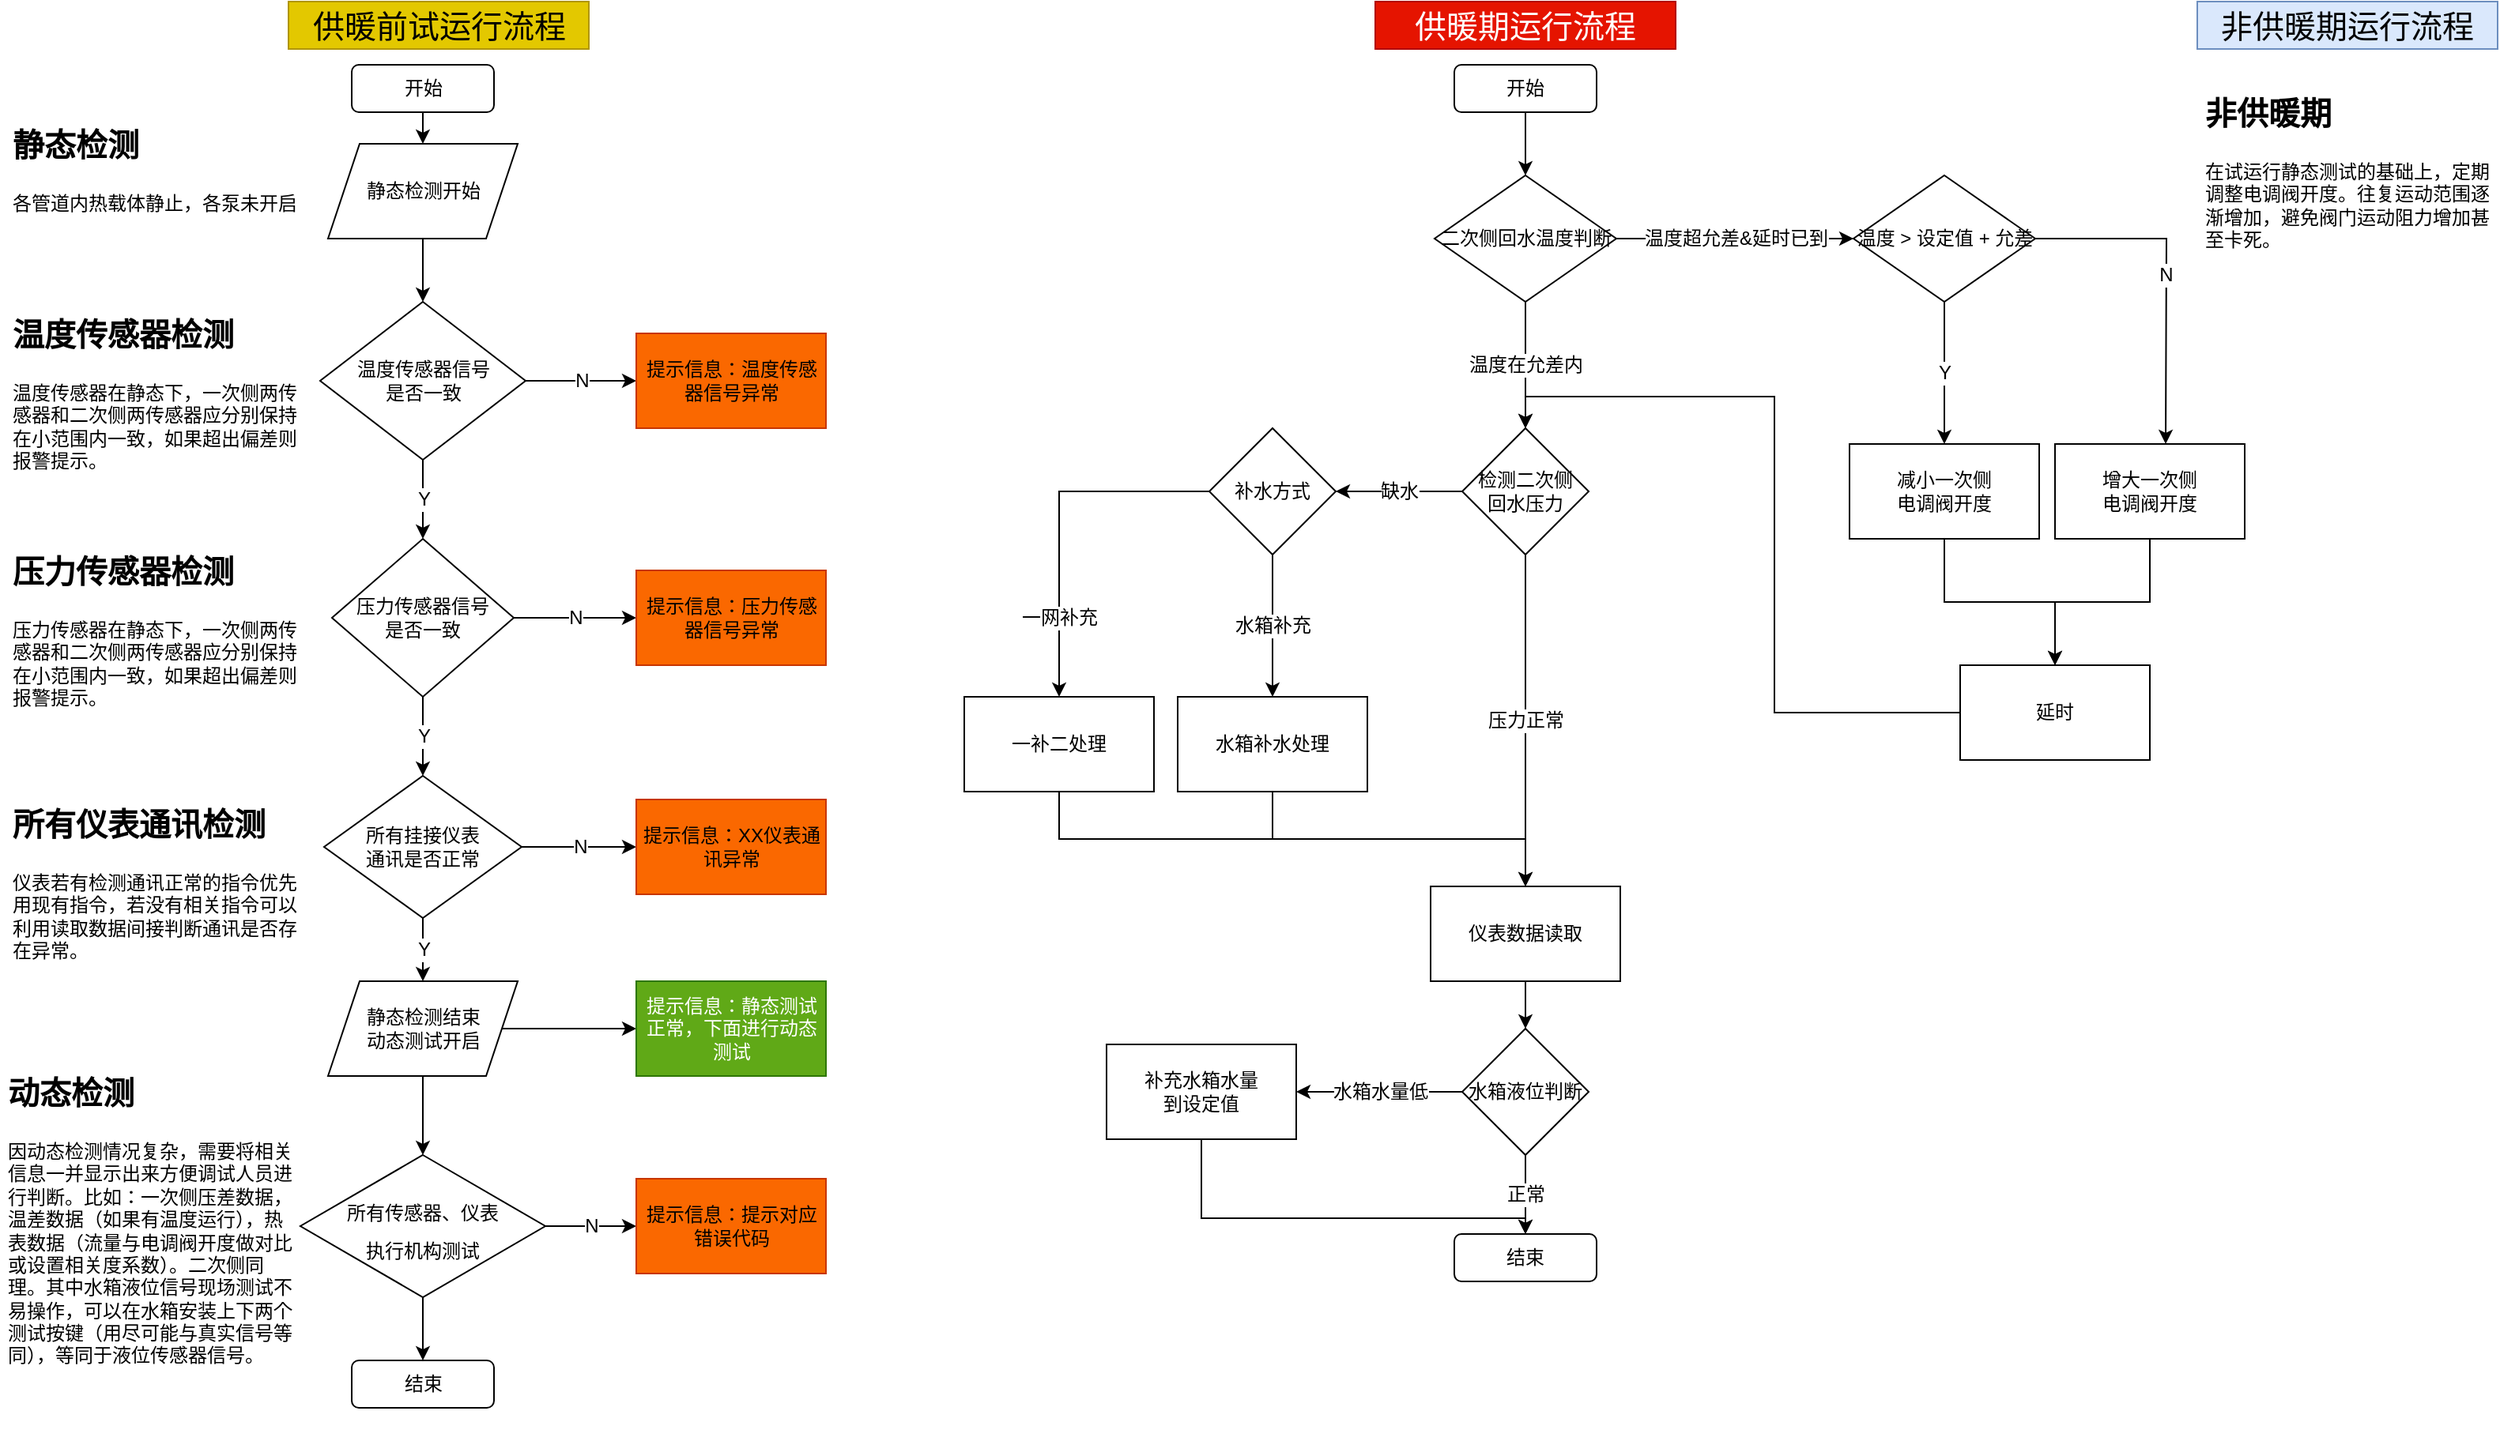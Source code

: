 <mxfile version="18.0.1" type="github">
  <diagram id="C5RBs43oDa-KdzZeNtuy" name="Page-1">
    <mxGraphModel dx="1420" dy="746" grid="1" gridSize="10" guides="1" tooltips="1" connect="1" arrows="1" fold="1" page="1" pageScale="1" pageWidth="1654" pageHeight="1169" math="0" shadow="0">
      <root>
        <mxCell id="WIyWlLk6GJQsqaUBKTNV-0" />
        <mxCell id="WIyWlLk6GJQsqaUBKTNV-1" parent="WIyWlLk6GJQsqaUBKTNV-0" />
        <mxCell id="nWi5VwVpe2gakzUOj9-z-0" value="供暖前试运行流程" style="text;html=1;align=center;verticalAlign=middle;whiteSpace=wrap;rounded=0;fontSize=20;fillColor=#e3c800;fontColor=#000000;strokeColor=#B09500;" vertex="1" parent="WIyWlLk6GJQsqaUBKTNV-1">
          <mxGeometry x="182.5" y="80" width="190" height="30" as="geometry" />
        </mxCell>
        <mxCell id="nWi5VwVpe2gakzUOj9-z-1" value="供暖期运行流程" style="text;html=1;align=center;verticalAlign=middle;whiteSpace=wrap;rounded=0;fontSize=20;fillColor=#e51400;strokeColor=#B20000;fontColor=#ffffff;" vertex="1" parent="WIyWlLk6GJQsqaUBKTNV-1">
          <mxGeometry x="870" y="80" width="190" height="30" as="geometry" />
        </mxCell>
        <mxCell id="nWi5VwVpe2gakzUOj9-z-3" value="非供暖期运行流程" style="text;html=1;align=center;verticalAlign=middle;whiteSpace=wrap;rounded=0;fontSize=20;fillColor=#dae8fc;strokeColor=#6c8ebf;" vertex="1" parent="WIyWlLk6GJQsqaUBKTNV-1">
          <mxGeometry x="1390" y="80" width="190" height="30" as="geometry" />
        </mxCell>
        <mxCell id="nWi5VwVpe2gakzUOj9-z-8" style="edgeStyle=orthogonalEdgeStyle;rounded=0;orthogonalLoop=1;jettySize=auto;html=1;exitX=0.5;exitY=1;exitDx=0;exitDy=0;entryX=0.5;entryY=0;entryDx=0;entryDy=0;fontSize=12;" edge="1" parent="WIyWlLk6GJQsqaUBKTNV-1" source="nWi5VwVpe2gakzUOj9-z-4" target="nWi5VwVpe2gakzUOj9-z-7">
          <mxGeometry relative="1" as="geometry" />
        </mxCell>
        <mxCell id="nWi5VwVpe2gakzUOj9-z-4" value="开始" style="rounded=1;whiteSpace=wrap;html=1;fontSize=12;" vertex="1" parent="WIyWlLk6GJQsqaUBKTNV-1">
          <mxGeometry x="222.5" y="120" width="90" height="30" as="geometry" />
        </mxCell>
        <mxCell id="nWi5VwVpe2gakzUOj9-z-11" value="Y" style="edgeStyle=orthogonalEdgeStyle;rounded=0;orthogonalLoop=1;jettySize=auto;html=1;fontSize=12;" edge="1" parent="WIyWlLk6GJQsqaUBKTNV-1" source="nWi5VwVpe2gakzUOj9-z-5" target="nWi5VwVpe2gakzUOj9-z-6">
          <mxGeometry relative="1" as="geometry" />
        </mxCell>
        <mxCell id="nWi5VwVpe2gakzUOj9-z-13" value="N" style="edgeStyle=orthogonalEdgeStyle;rounded=0;orthogonalLoop=1;jettySize=auto;html=1;fontSize=12;" edge="1" parent="WIyWlLk6GJQsqaUBKTNV-1" source="nWi5VwVpe2gakzUOj9-z-5" target="nWi5VwVpe2gakzUOj9-z-12">
          <mxGeometry relative="1" as="geometry" />
        </mxCell>
        <mxCell id="nWi5VwVpe2gakzUOj9-z-5" value="温度传感器信号&lt;br&gt;是否一致" style="rhombus;whiteSpace=wrap;html=1;fontSize=12;" vertex="1" parent="WIyWlLk6GJQsqaUBKTNV-1">
          <mxGeometry x="202.5" y="270" width="130" height="100" as="geometry" />
        </mxCell>
        <mxCell id="nWi5VwVpe2gakzUOj9-z-16" value="N" style="edgeStyle=orthogonalEdgeStyle;rounded=0;orthogonalLoop=1;jettySize=auto;html=1;fontSize=12;" edge="1" parent="WIyWlLk6GJQsqaUBKTNV-1" source="nWi5VwVpe2gakzUOj9-z-6" target="nWi5VwVpe2gakzUOj9-z-15">
          <mxGeometry relative="1" as="geometry" />
        </mxCell>
        <mxCell id="nWi5VwVpe2gakzUOj9-z-19" value="Y" style="edgeStyle=orthogonalEdgeStyle;rounded=0;orthogonalLoop=1;jettySize=auto;html=1;fontSize=12;" edge="1" parent="WIyWlLk6GJQsqaUBKTNV-1" source="nWi5VwVpe2gakzUOj9-z-6" target="nWi5VwVpe2gakzUOj9-z-18">
          <mxGeometry relative="1" as="geometry" />
        </mxCell>
        <mxCell id="nWi5VwVpe2gakzUOj9-z-6" value="压力传感器信号&lt;br&gt;是否一致" style="rhombus;whiteSpace=wrap;html=1;fontSize=12;" vertex="1" parent="WIyWlLk6GJQsqaUBKTNV-1">
          <mxGeometry x="210" y="420" width="115" height="100" as="geometry" />
        </mxCell>
        <mxCell id="nWi5VwVpe2gakzUOj9-z-10" value="" style="edgeStyle=orthogonalEdgeStyle;rounded=0;orthogonalLoop=1;jettySize=auto;html=1;fontSize=12;" edge="1" parent="WIyWlLk6GJQsqaUBKTNV-1" source="nWi5VwVpe2gakzUOj9-z-7" target="nWi5VwVpe2gakzUOj9-z-5">
          <mxGeometry relative="1" as="geometry" />
        </mxCell>
        <mxCell id="nWi5VwVpe2gakzUOj9-z-7" value="静态检测开始" style="shape=parallelogram;perimeter=parallelogramPerimeter;whiteSpace=wrap;html=1;fixedSize=1;fontSize=12;" vertex="1" parent="WIyWlLk6GJQsqaUBKTNV-1">
          <mxGeometry x="207.5" y="170" width="120" height="60" as="geometry" />
        </mxCell>
        <mxCell id="nWi5VwVpe2gakzUOj9-z-12" value="提示信息：温度传感器信号异常" style="rounded=0;whiteSpace=wrap;html=1;fontSize=12;fillColor=#fa6800;fontColor=#000000;strokeColor=#C73500;" vertex="1" parent="WIyWlLk6GJQsqaUBKTNV-1">
          <mxGeometry x="402.5" y="290" width="120" height="60" as="geometry" />
        </mxCell>
        <mxCell id="nWi5VwVpe2gakzUOj9-z-14" value="&lt;h1&gt;&lt;font style=&quot;font-size: 20px;&quot;&gt;温度传感器检测&lt;/font&gt;&lt;/h1&gt;&lt;p&gt;温度传感器在静态下，一次侧两传感器和二次侧两传感器应分别保持在小范围内一致，如果超出偏差则报警提示。&lt;/p&gt;" style="text;html=1;strokeColor=none;fillColor=none;spacing=5;spacingTop=-20;whiteSpace=wrap;overflow=hidden;rounded=0;fontSize=12;" vertex="1" parent="WIyWlLk6GJQsqaUBKTNV-1">
          <mxGeometry x="2.5" y="270" width="190" height="120" as="geometry" />
        </mxCell>
        <mxCell id="nWi5VwVpe2gakzUOj9-z-15" value="提示信息：压力传感器信号异常" style="rounded=0;whiteSpace=wrap;html=1;fontSize=12;fillColor=#fa6800;fontColor=#000000;strokeColor=#C73500;" vertex="1" parent="WIyWlLk6GJQsqaUBKTNV-1">
          <mxGeometry x="402.5" y="440" width="120" height="60" as="geometry" />
        </mxCell>
        <mxCell id="nWi5VwVpe2gakzUOj9-z-17" value="&lt;h1&gt;&lt;font style=&quot;font-size: 20px;&quot;&gt;压力传感器检测&lt;/font&gt;&lt;/h1&gt;&lt;p&gt;压力传感器在静态下，一次侧两传感器和二次侧两传感器应分别保持在小范围内一致，如果超出偏差则报警提示。&lt;/p&gt;" style="text;html=1;strokeColor=none;fillColor=none;spacing=5;spacingTop=-20;whiteSpace=wrap;overflow=hidden;rounded=0;fontSize=12;" vertex="1" parent="WIyWlLk6GJQsqaUBKTNV-1">
          <mxGeometry x="2.5" y="420" width="190" height="120" as="geometry" />
        </mxCell>
        <mxCell id="nWi5VwVpe2gakzUOj9-z-21" value="N" style="edgeStyle=orthogonalEdgeStyle;rounded=0;orthogonalLoop=1;jettySize=auto;html=1;fontSize=12;" edge="1" parent="WIyWlLk6GJQsqaUBKTNV-1" source="nWi5VwVpe2gakzUOj9-z-18" target="nWi5VwVpe2gakzUOj9-z-20">
          <mxGeometry relative="1" as="geometry" />
        </mxCell>
        <mxCell id="nWi5VwVpe2gakzUOj9-z-23" value="Y" style="edgeStyle=orthogonalEdgeStyle;rounded=0;orthogonalLoop=1;jettySize=auto;html=1;fontSize=12;" edge="1" parent="WIyWlLk6GJQsqaUBKTNV-1" source="nWi5VwVpe2gakzUOj9-z-18" target="nWi5VwVpe2gakzUOj9-z-22">
          <mxGeometry relative="1" as="geometry" />
        </mxCell>
        <mxCell id="nWi5VwVpe2gakzUOj9-z-18" value="所有挂接仪表&lt;br&gt;通讯是否正常" style="rhombus;whiteSpace=wrap;html=1;fontSize=12;" vertex="1" parent="WIyWlLk6GJQsqaUBKTNV-1">
          <mxGeometry x="205" y="570" width="125" height="90" as="geometry" />
        </mxCell>
        <mxCell id="nWi5VwVpe2gakzUOj9-z-20" value="提示信息：XX仪表通讯异常" style="rounded=0;whiteSpace=wrap;html=1;fontSize=12;fillColor=#fa6800;fontColor=#000000;strokeColor=#C73500;" vertex="1" parent="WIyWlLk6GJQsqaUBKTNV-1">
          <mxGeometry x="402.5" y="585" width="120" height="60" as="geometry" />
        </mxCell>
        <mxCell id="nWi5VwVpe2gakzUOj9-z-26" value="" style="edgeStyle=orthogonalEdgeStyle;rounded=0;orthogonalLoop=1;jettySize=auto;html=1;fontSize=20;" edge="1" parent="WIyWlLk6GJQsqaUBKTNV-1" source="nWi5VwVpe2gakzUOj9-z-22" target="nWi5VwVpe2gakzUOj9-z-25">
          <mxGeometry relative="1" as="geometry" />
        </mxCell>
        <mxCell id="nWi5VwVpe2gakzUOj9-z-29" value="" style="edgeStyle=orthogonalEdgeStyle;rounded=0;orthogonalLoop=1;jettySize=auto;html=1;fontSize=12;" edge="1" parent="WIyWlLk6GJQsqaUBKTNV-1" source="nWi5VwVpe2gakzUOj9-z-22" target="nWi5VwVpe2gakzUOj9-z-28">
          <mxGeometry relative="1" as="geometry" />
        </mxCell>
        <mxCell id="nWi5VwVpe2gakzUOj9-z-22" value="静态检测结束&lt;br&gt;动态测试开启" style="shape=parallelogram;perimeter=parallelogramPerimeter;whiteSpace=wrap;html=1;fixedSize=1;fontSize=12;" vertex="1" parent="WIyWlLk6GJQsqaUBKTNV-1">
          <mxGeometry x="207.5" y="700" width="120" height="60" as="geometry" />
        </mxCell>
        <mxCell id="nWi5VwVpe2gakzUOj9-z-24" value="&lt;h1&gt;&lt;font style=&quot;font-size: 20px;&quot;&gt;所有仪表通讯检测&lt;/font&gt;&lt;/h1&gt;&lt;p&gt;仪表若有检测通讯正常的指令优先用现有指令，若没有相关指令可以利用读取数据间接判断通讯是否存在异常。&lt;/p&gt;" style="text;html=1;strokeColor=none;fillColor=none;spacing=5;spacingTop=-20;whiteSpace=wrap;overflow=hidden;rounded=0;fontSize=12;" vertex="1" parent="WIyWlLk6GJQsqaUBKTNV-1">
          <mxGeometry x="2.5" y="580" width="190" height="120" as="geometry" />
        </mxCell>
        <mxCell id="nWi5VwVpe2gakzUOj9-z-25" value="提示信息：静态测试正常，下面进行动态测试" style="rounded=0;whiteSpace=wrap;html=1;fontSize=12;fillColor=#60a917;fontColor=#ffffff;strokeColor=#2D7600;" vertex="1" parent="WIyWlLk6GJQsqaUBKTNV-1">
          <mxGeometry x="402.5" y="700" width="120" height="60" as="geometry" />
        </mxCell>
        <mxCell id="nWi5VwVpe2gakzUOj9-z-27" value="&lt;h1&gt;&lt;font style=&quot;font-size: 20px;&quot;&gt;静态检测&lt;/font&gt;&lt;/h1&gt;&lt;p&gt;各管道内热载体静止，各泵未开启&lt;/p&gt;" style="text;html=1;strokeColor=none;fillColor=none;spacing=5;spacingTop=-20;whiteSpace=wrap;overflow=hidden;rounded=0;fontSize=12;" vertex="1" parent="WIyWlLk6GJQsqaUBKTNV-1">
          <mxGeometry x="2.5" y="150" width="190" height="120" as="geometry" />
        </mxCell>
        <mxCell id="nWi5VwVpe2gakzUOj9-z-32" value="N" style="edgeStyle=orthogonalEdgeStyle;rounded=0;orthogonalLoop=1;jettySize=auto;html=1;fontSize=12;" edge="1" parent="WIyWlLk6GJQsqaUBKTNV-1" source="nWi5VwVpe2gakzUOj9-z-28" target="nWi5VwVpe2gakzUOj9-z-31">
          <mxGeometry relative="1" as="geometry" />
        </mxCell>
        <mxCell id="nWi5VwVpe2gakzUOj9-z-34" value="" style="edgeStyle=orthogonalEdgeStyle;rounded=0;orthogonalLoop=1;jettySize=auto;html=1;fontSize=12;" edge="1" parent="WIyWlLk6GJQsqaUBKTNV-1" source="nWi5VwVpe2gakzUOj9-z-28" target="nWi5VwVpe2gakzUOj9-z-33">
          <mxGeometry relative="1" as="geometry" />
        </mxCell>
        <mxCell id="nWi5VwVpe2gakzUOj9-z-28" value="&lt;font style=&quot;font-size: 12px;&quot;&gt;所有传感器、仪表&lt;br&gt;执行机构测试&lt;/font&gt;" style="rhombus;whiteSpace=wrap;html=1;fontSize=20;" vertex="1" parent="WIyWlLk6GJQsqaUBKTNV-1">
          <mxGeometry x="190" y="810" width="155" height="90" as="geometry" />
        </mxCell>
        <mxCell id="nWi5VwVpe2gakzUOj9-z-30" value="&lt;h1&gt;&lt;font style=&quot;font-size: 20px;&quot;&gt;动态检测&lt;/font&gt;&lt;/h1&gt;&lt;p&gt;因动态检测情况复杂，需要将相关信息一并显示出来方便调试人员进行判断。比如：一次侧压差数据，温差数据（如果有温度运行），热表数据（流量与电调阀开度做对比或设置相关度系数）。二次侧同理。其中水箱液位信号现场测试不易操作，可以在水箱安装上下两个测试按键（用尽可能与真实信号等同），等同于液位传感器信号。&lt;/p&gt;" style="text;html=1;strokeColor=none;fillColor=none;spacing=5;spacingTop=-20;whiteSpace=wrap;overflow=hidden;rounded=0;fontSize=12;" vertex="1" parent="WIyWlLk6GJQsqaUBKTNV-1">
          <mxGeometry y="750" width="190" height="240" as="geometry" />
        </mxCell>
        <mxCell id="nWi5VwVpe2gakzUOj9-z-31" value="提示信息：提示对应错误代码" style="rounded=0;whiteSpace=wrap;html=1;fontSize=12;fillColor=#fa6800;fontColor=#000000;strokeColor=#C73500;" vertex="1" parent="WIyWlLk6GJQsqaUBKTNV-1">
          <mxGeometry x="402.5" y="825" width="120" height="60" as="geometry" />
        </mxCell>
        <mxCell id="nWi5VwVpe2gakzUOj9-z-33" value="结束" style="rounded=1;whiteSpace=wrap;html=1;fontSize=12;" vertex="1" parent="WIyWlLk6GJQsqaUBKTNV-1">
          <mxGeometry x="222.5" y="940" width="90" height="30" as="geometry" />
        </mxCell>
        <mxCell id="nWi5VwVpe2gakzUOj9-z-37" value="" style="edgeStyle=orthogonalEdgeStyle;rounded=0;orthogonalLoop=1;jettySize=auto;html=1;fontSize=12;" edge="1" parent="WIyWlLk6GJQsqaUBKTNV-1" source="nWi5VwVpe2gakzUOj9-z-35">
          <mxGeometry relative="1" as="geometry">
            <mxPoint x="965" y="190" as="targetPoint" />
          </mxGeometry>
        </mxCell>
        <mxCell id="nWi5VwVpe2gakzUOj9-z-35" value="开始" style="rounded=1;whiteSpace=wrap;html=1;fontSize=12;" vertex="1" parent="WIyWlLk6GJQsqaUBKTNV-1">
          <mxGeometry x="920" y="120" width="90" height="30" as="geometry" />
        </mxCell>
        <mxCell id="nWi5VwVpe2gakzUOj9-z-41" value="温度超允差&amp;amp;延时已到" style="edgeStyle=orthogonalEdgeStyle;rounded=0;orthogonalLoop=1;jettySize=auto;html=1;fontSize=12;" edge="1" parent="WIyWlLk6GJQsqaUBKTNV-1" source="nWi5VwVpe2gakzUOj9-z-38" target="nWi5VwVpe2gakzUOj9-z-40">
          <mxGeometry relative="1" as="geometry" />
        </mxCell>
        <mxCell id="nWi5VwVpe2gakzUOj9-z-47" value="温度在允差内" style="edgeStyle=orthogonalEdgeStyle;rounded=0;orthogonalLoop=1;jettySize=auto;html=1;fontSize=12;" edge="1" parent="WIyWlLk6GJQsqaUBKTNV-1" source="nWi5VwVpe2gakzUOj9-z-38" target="nWi5VwVpe2gakzUOj9-z-46">
          <mxGeometry relative="1" as="geometry" />
        </mxCell>
        <mxCell id="nWi5VwVpe2gakzUOj9-z-38" value="二次侧回水温度判断" style="rhombus;whiteSpace=wrap;html=1;fontSize=12;" vertex="1" parent="WIyWlLk6GJQsqaUBKTNV-1">
          <mxGeometry x="907.5" y="190" width="115" height="80" as="geometry" />
        </mxCell>
        <mxCell id="nWi5VwVpe2gakzUOj9-z-43" value="Y" style="edgeStyle=orthogonalEdgeStyle;rounded=0;orthogonalLoop=1;jettySize=auto;html=1;fontSize=12;" edge="1" parent="WIyWlLk6GJQsqaUBKTNV-1" source="nWi5VwVpe2gakzUOj9-z-40" target="nWi5VwVpe2gakzUOj9-z-42">
          <mxGeometry relative="1" as="geometry" />
        </mxCell>
        <mxCell id="nWi5VwVpe2gakzUOj9-z-45" value="N" style="edgeStyle=orthogonalEdgeStyle;rounded=0;orthogonalLoop=1;jettySize=auto;html=1;fontSize=12;" edge="1" parent="WIyWlLk6GJQsqaUBKTNV-1" source="nWi5VwVpe2gakzUOj9-z-40">
          <mxGeometry relative="1" as="geometry">
            <mxPoint x="1370" y="360" as="targetPoint" />
          </mxGeometry>
        </mxCell>
        <mxCell id="nWi5VwVpe2gakzUOj9-z-40" value="温度 &amp;gt; 设定值 + 允差" style="rhombus;whiteSpace=wrap;html=1;fontSize=12;" vertex="1" parent="WIyWlLk6GJQsqaUBKTNV-1">
          <mxGeometry x="1172.5" y="190" width="115" height="80" as="geometry" />
        </mxCell>
        <mxCell id="nWi5VwVpe2gakzUOj9-z-49" value="" style="edgeStyle=orthogonalEdgeStyle;rounded=0;orthogonalLoop=1;jettySize=auto;html=1;fontSize=12;" edge="1" parent="WIyWlLk6GJQsqaUBKTNV-1" source="nWi5VwVpe2gakzUOj9-z-42" target="nWi5VwVpe2gakzUOj9-z-48">
          <mxGeometry relative="1" as="geometry" />
        </mxCell>
        <mxCell id="nWi5VwVpe2gakzUOj9-z-42" value="减小一次侧&lt;br&gt;电调阀开度" style="whiteSpace=wrap;html=1;" vertex="1" parent="WIyWlLk6GJQsqaUBKTNV-1">
          <mxGeometry x="1170" y="360" width="120" height="60" as="geometry" />
        </mxCell>
        <mxCell id="nWi5VwVpe2gakzUOj9-z-53" style="edgeStyle=orthogonalEdgeStyle;rounded=0;orthogonalLoop=1;jettySize=auto;html=1;entryX=0.5;entryY=0;entryDx=0;entryDy=0;fontSize=12;" edge="1" parent="WIyWlLk6GJQsqaUBKTNV-1" source="nWi5VwVpe2gakzUOj9-z-44" target="nWi5VwVpe2gakzUOj9-z-48">
          <mxGeometry relative="1" as="geometry" />
        </mxCell>
        <mxCell id="nWi5VwVpe2gakzUOj9-z-44" value="增大一次侧&lt;br&gt;电调阀开度" style="whiteSpace=wrap;html=1;" vertex="1" parent="WIyWlLk6GJQsqaUBKTNV-1">
          <mxGeometry x="1300" y="360" width="120" height="60" as="geometry" />
        </mxCell>
        <mxCell id="nWi5VwVpe2gakzUOj9-z-57" value="缺水" style="edgeStyle=orthogonalEdgeStyle;rounded=0;orthogonalLoop=1;jettySize=auto;html=1;fontSize=12;" edge="1" parent="WIyWlLk6GJQsqaUBKTNV-1" source="nWi5VwVpe2gakzUOj9-z-46" target="nWi5VwVpe2gakzUOj9-z-56">
          <mxGeometry relative="1" as="geometry" />
        </mxCell>
        <mxCell id="nWi5VwVpe2gakzUOj9-z-63" value="压力正常" style="edgeStyle=orthogonalEdgeStyle;rounded=0;orthogonalLoop=1;jettySize=auto;html=1;fontSize=12;" edge="1" parent="WIyWlLk6GJQsqaUBKTNV-1" source="nWi5VwVpe2gakzUOj9-z-46" target="nWi5VwVpe2gakzUOj9-z-62">
          <mxGeometry relative="1" as="geometry" />
        </mxCell>
        <mxCell id="nWi5VwVpe2gakzUOj9-z-46" value="检测二次侧&lt;br&gt;回水压力" style="rhombus;whiteSpace=wrap;html=1;" vertex="1" parent="WIyWlLk6GJQsqaUBKTNV-1">
          <mxGeometry x="925" y="350" width="80" height="80" as="geometry" />
        </mxCell>
        <mxCell id="nWi5VwVpe2gakzUOj9-z-54" style="edgeStyle=orthogonalEdgeStyle;rounded=0;orthogonalLoop=1;jettySize=auto;html=1;entryX=0.5;entryY=0;entryDx=0;entryDy=0;fontSize=12;" edge="1" parent="WIyWlLk6GJQsqaUBKTNV-1" source="nWi5VwVpe2gakzUOj9-z-48" target="nWi5VwVpe2gakzUOj9-z-46">
          <mxGeometry relative="1" as="geometry" />
        </mxCell>
        <mxCell id="nWi5VwVpe2gakzUOj9-z-48" value="延时" style="whiteSpace=wrap;html=1;" vertex="1" parent="WIyWlLk6GJQsqaUBKTNV-1">
          <mxGeometry x="1240" y="500" width="120" height="60" as="geometry" />
        </mxCell>
        <mxCell id="nWi5VwVpe2gakzUOj9-z-59" value="一网补充" style="edgeStyle=orthogonalEdgeStyle;rounded=0;orthogonalLoop=1;jettySize=auto;html=1;fontSize=12;" edge="1" parent="WIyWlLk6GJQsqaUBKTNV-1" source="nWi5VwVpe2gakzUOj9-z-56" target="nWi5VwVpe2gakzUOj9-z-58">
          <mxGeometry x="0.556" relative="1" as="geometry">
            <mxPoint as="offset" />
          </mxGeometry>
        </mxCell>
        <mxCell id="nWi5VwVpe2gakzUOj9-z-61" value="水箱补充" style="edgeStyle=orthogonalEdgeStyle;rounded=0;orthogonalLoop=1;jettySize=auto;html=1;fontSize=12;" edge="1" parent="WIyWlLk6GJQsqaUBKTNV-1" source="nWi5VwVpe2gakzUOj9-z-56" target="nWi5VwVpe2gakzUOj9-z-60">
          <mxGeometry relative="1" as="geometry" />
        </mxCell>
        <mxCell id="nWi5VwVpe2gakzUOj9-z-56" value="补水方式" style="rhombus;whiteSpace=wrap;html=1;" vertex="1" parent="WIyWlLk6GJQsqaUBKTNV-1">
          <mxGeometry x="765" y="350" width="80" height="80" as="geometry" />
        </mxCell>
        <mxCell id="nWi5VwVpe2gakzUOj9-z-66" style="edgeStyle=orthogonalEdgeStyle;rounded=0;orthogonalLoop=1;jettySize=auto;html=1;entryX=0.5;entryY=0;entryDx=0;entryDy=0;fontSize=12;" edge="1" parent="WIyWlLk6GJQsqaUBKTNV-1" source="nWi5VwVpe2gakzUOj9-z-58" target="nWi5VwVpe2gakzUOj9-z-62">
          <mxGeometry relative="1" as="geometry">
            <Array as="points">
              <mxPoint x="670" y="610" />
              <mxPoint x="965" y="610" />
            </Array>
          </mxGeometry>
        </mxCell>
        <mxCell id="nWi5VwVpe2gakzUOj9-z-58" value="一补二处理" style="whiteSpace=wrap;html=1;" vertex="1" parent="WIyWlLk6GJQsqaUBKTNV-1">
          <mxGeometry x="610" y="520" width="120" height="60" as="geometry" />
        </mxCell>
        <mxCell id="nWi5VwVpe2gakzUOj9-z-67" style="edgeStyle=orthogonalEdgeStyle;rounded=0;orthogonalLoop=1;jettySize=auto;html=1;fontSize=12;endArrow=none;endFill=0;" edge="1" parent="WIyWlLk6GJQsqaUBKTNV-1" source="nWi5VwVpe2gakzUOj9-z-60">
          <mxGeometry relative="1" as="geometry">
            <mxPoint x="805" y="610" as="targetPoint" />
          </mxGeometry>
        </mxCell>
        <mxCell id="nWi5VwVpe2gakzUOj9-z-60" value="水箱补水处理" style="whiteSpace=wrap;html=1;" vertex="1" parent="WIyWlLk6GJQsqaUBKTNV-1">
          <mxGeometry x="745" y="520" width="120" height="60" as="geometry" />
        </mxCell>
        <mxCell id="nWi5VwVpe2gakzUOj9-z-69" value="" style="edgeStyle=orthogonalEdgeStyle;rounded=0;orthogonalLoop=1;jettySize=auto;html=1;fontSize=12;endArrow=classic;endFill=1;" edge="1" parent="WIyWlLk6GJQsqaUBKTNV-1" source="nWi5VwVpe2gakzUOj9-z-62" target="nWi5VwVpe2gakzUOj9-z-68">
          <mxGeometry relative="1" as="geometry" />
        </mxCell>
        <mxCell id="nWi5VwVpe2gakzUOj9-z-62" value="仪表数据读取" style="whiteSpace=wrap;html=1;" vertex="1" parent="WIyWlLk6GJQsqaUBKTNV-1">
          <mxGeometry x="905" y="640" width="120" height="60" as="geometry" />
        </mxCell>
        <mxCell id="nWi5VwVpe2gakzUOj9-z-64" value="结束" style="rounded=1;whiteSpace=wrap;html=1;fontSize=12;" vertex="1" parent="WIyWlLk6GJQsqaUBKTNV-1">
          <mxGeometry x="920" y="860" width="90" height="30" as="geometry" />
        </mxCell>
        <mxCell id="nWi5VwVpe2gakzUOj9-z-70" value="正常" style="edgeStyle=orthogonalEdgeStyle;rounded=0;orthogonalLoop=1;jettySize=auto;html=1;fontSize=12;endArrow=classic;endFill=1;" edge="1" parent="WIyWlLk6GJQsqaUBKTNV-1" source="nWi5VwVpe2gakzUOj9-z-68" target="nWi5VwVpe2gakzUOj9-z-64">
          <mxGeometry relative="1" as="geometry" />
        </mxCell>
        <mxCell id="nWi5VwVpe2gakzUOj9-z-72" value="水箱水量低" style="edgeStyle=orthogonalEdgeStyle;rounded=0;orthogonalLoop=1;jettySize=auto;html=1;fontSize=12;endArrow=classic;endFill=1;" edge="1" parent="WIyWlLk6GJQsqaUBKTNV-1" source="nWi5VwVpe2gakzUOj9-z-68" target="nWi5VwVpe2gakzUOj9-z-71">
          <mxGeometry relative="1" as="geometry" />
        </mxCell>
        <mxCell id="nWi5VwVpe2gakzUOj9-z-68" value="水箱液位判断" style="rhombus;whiteSpace=wrap;html=1;" vertex="1" parent="WIyWlLk6GJQsqaUBKTNV-1">
          <mxGeometry x="925" y="730" width="80" height="80" as="geometry" />
        </mxCell>
        <mxCell id="nWi5VwVpe2gakzUOj9-z-73" style="edgeStyle=orthogonalEdgeStyle;rounded=0;orthogonalLoop=1;jettySize=auto;html=1;entryX=0.5;entryY=0;entryDx=0;entryDy=0;fontSize=12;endArrow=classic;endFill=1;" edge="1" parent="WIyWlLk6GJQsqaUBKTNV-1" source="nWi5VwVpe2gakzUOj9-z-71" target="nWi5VwVpe2gakzUOj9-z-64">
          <mxGeometry relative="1" as="geometry">
            <Array as="points">
              <mxPoint x="760" y="850" />
              <mxPoint x="965" y="850" />
            </Array>
          </mxGeometry>
        </mxCell>
        <mxCell id="nWi5VwVpe2gakzUOj9-z-71" value="补充水箱水量&lt;br&gt;到设定值" style="whiteSpace=wrap;html=1;" vertex="1" parent="WIyWlLk6GJQsqaUBKTNV-1">
          <mxGeometry x="700" y="740" width="120" height="60" as="geometry" />
        </mxCell>
        <mxCell id="nWi5VwVpe2gakzUOj9-z-74" value="&lt;h1&gt;&lt;font style=&quot;font-size: 20px;&quot;&gt;非供暖期&lt;/font&gt;&lt;/h1&gt;&lt;p&gt;在试运行静态测试的基础上，定期调整电调阀开度。往复运动范围逐渐增加，避免阀门运动阻力增加甚至卡死。&lt;/p&gt;" style="text;html=1;strokeColor=none;fillColor=none;spacing=5;spacingTop=-20;whiteSpace=wrap;overflow=hidden;rounded=0;fontSize=12;" vertex="1" parent="WIyWlLk6GJQsqaUBKTNV-1">
          <mxGeometry x="1390" y="130" width="190" height="120" as="geometry" />
        </mxCell>
      </root>
    </mxGraphModel>
  </diagram>
</mxfile>
